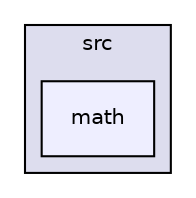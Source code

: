 digraph "/home/cj/workspace/Tetris/src/math" {
  compound=true
  node [ fontsize="10", fontname="Helvetica"];
  edge [ labelfontsize="10", labelfontname="Helvetica"];
  subgraph clusterdir_68267d1309a1af8e8297ef4c3efbcdba {
    graph [ bgcolor="#ddddee", pencolor="black", label="src" fontname="Helvetica", fontsize="10", URL="dir_68267d1309a1af8e8297ef4c3efbcdba.html"]
  dir_ae9a93452e2a84339148a16bcf2eb561 [shape=box, label="math", style="filled", fillcolor="#eeeeff", pencolor="black", URL="dir_ae9a93452e2a84339148a16bcf2eb561.html"];
  }
}

